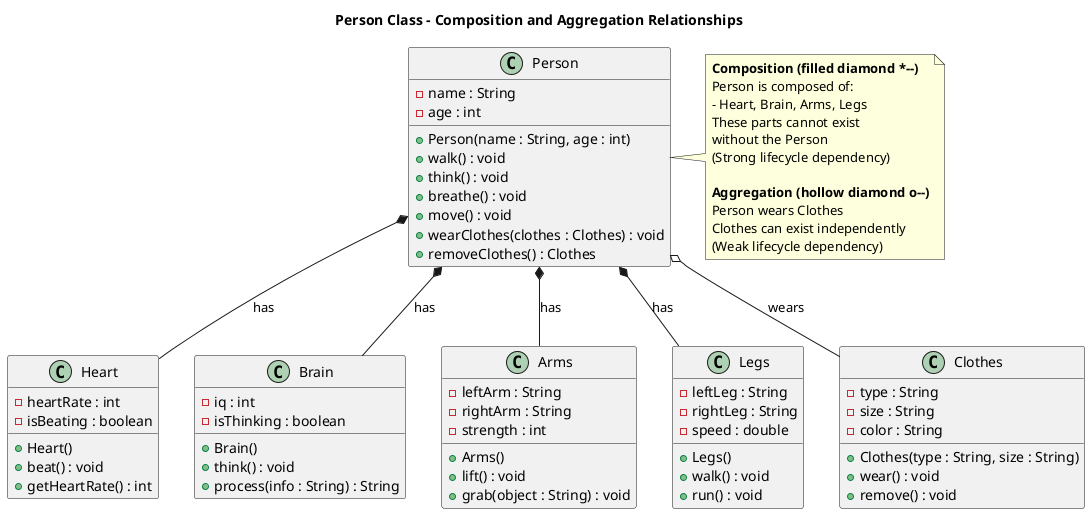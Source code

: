 @startuml person-composition-aggregation
title Person Class - Composition and Aggregation Relationships

class Person {
  - name : String
  - age : int

  + Person(name : String, age : int)
  + walk() : void
  + think() : void
  + breathe() : void
  + move() : void
  + wearClothes(clothes : Clothes) : void
  + removeClothes() : Clothes
}

class Heart {
  - heartRate : int
  - isBeating : boolean
  
  + Heart()
  + beat() : void
  + getHeartRate() : int
}

class Brain {
  - iq : int
  - isThinking : boolean
  
  + Brain()
  + think() : void
  + process(info : String) : String
}

class Arms {
  - leftArm : String
  - rightArm : String
  - strength : int
  
  + Arms()
  + lift() : void
  + grab(object : String) : void
}

class Legs {
  - leftLeg : String
  - rightLeg : String
  - speed : double
  
  + Legs()
  + walk() : void
  + run() : void
}

class Clothes {
  - type : String
  - size : String
  - color : String
  
  + Clothes(type : String, size : String)
  + wear() : void
  + remove() : void
}

' Composition relationships (filled diamond)
' Person is composed of Heart, Brain, Arms, Legs
' If Person is destroyed, these parts are destroyed too
Person *-- Heart : has
Person *-- Brain : has
Person *-- Arms : has
Person *-- Legs : has

' Aggregation relationship (hollow diamond)
' Person has Clothes, but Clothes can exist independently
' If Person is destroyed, Clothes can still exist
Person o-- Clothes : wears

note right of Person
  **Composition (filled diamond *--)**
  Person is composed of:
  - Heart, Brain, Arms, Legs
  These parts cannot exist
  without the Person
  (Strong lifecycle dependency)
  
  **Aggregation (hollow diamond o--)**
  Person wears Clothes
  Clothes can exist independently
  (Weak lifecycle dependency)
end note

@enduml
